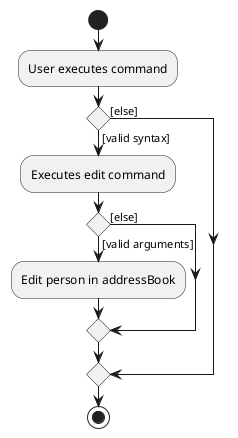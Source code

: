 @startuml

start
:User executes command;

if() then ([valid syntax])
    :Executes edit command;

    if() then ([valid arguments])
        :Edit person in addressBook;

    else([else])
        endif

else([else])
    endif

stop

@enduml
